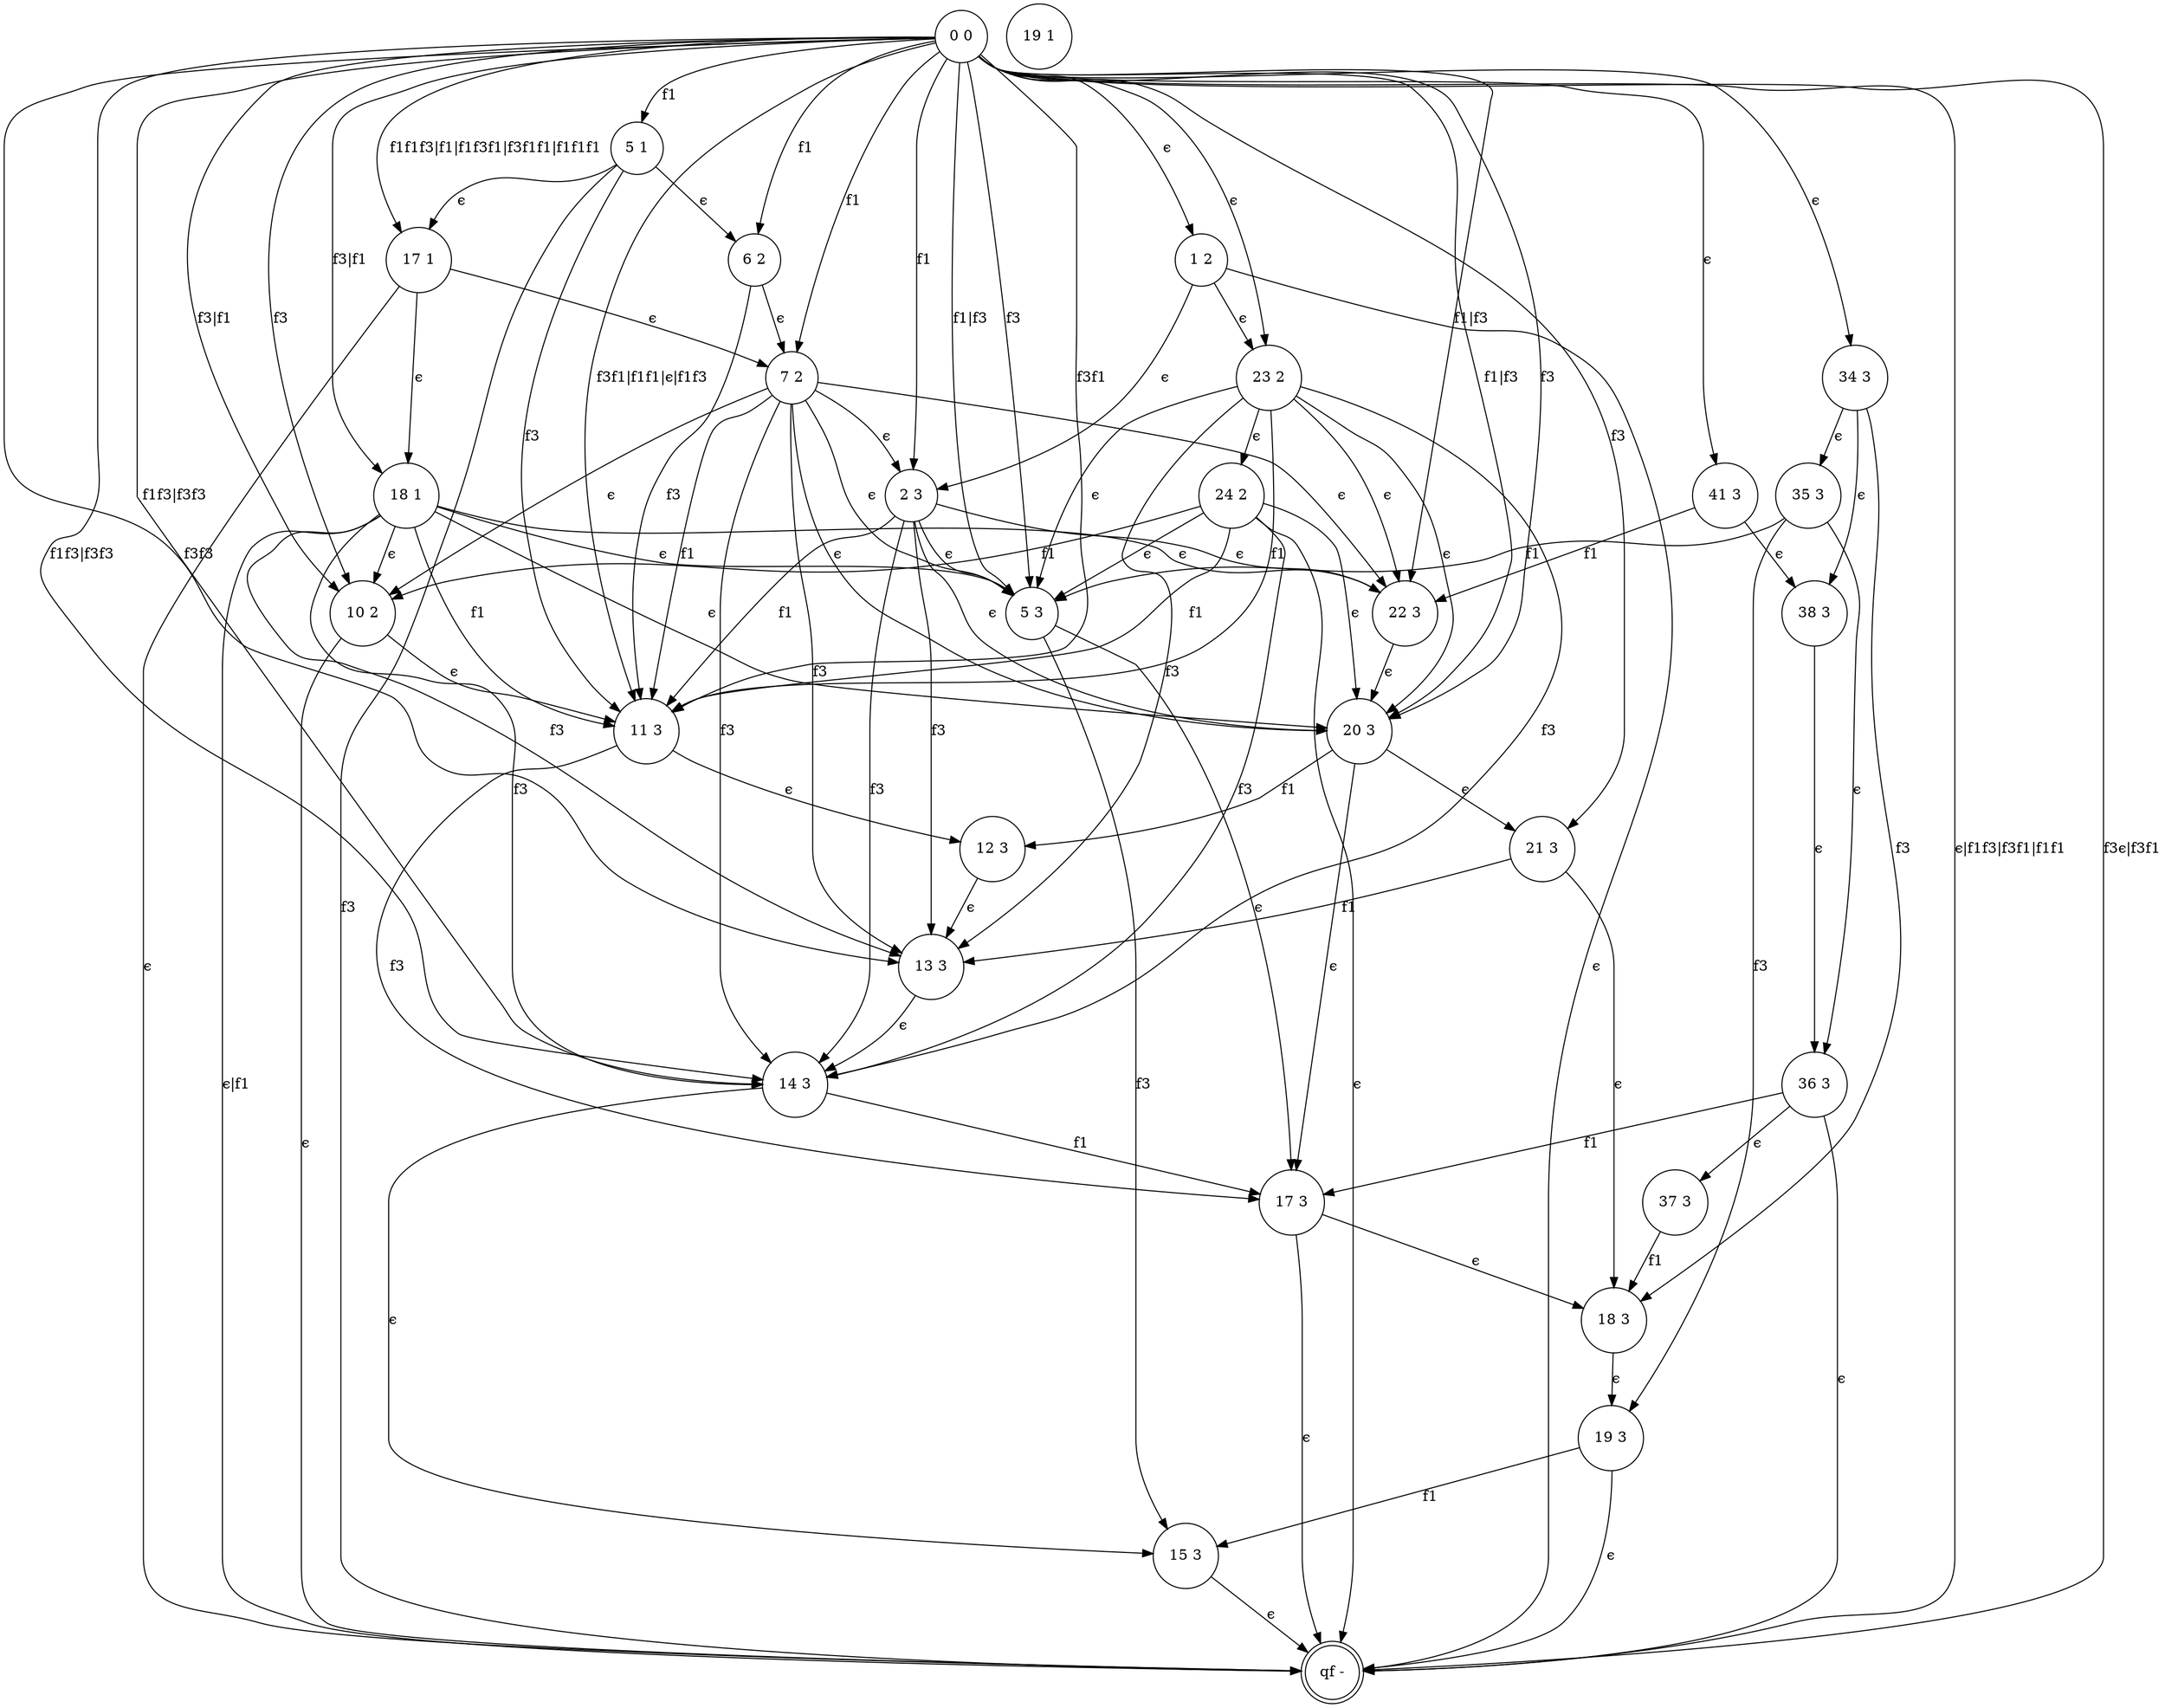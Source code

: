 digraph 61 {
	"11 3" [shape=circle]
	"12 3" [shape=circle]
	"13 3" [shape=circle]
	"14 3" [shape=circle]
	"15 3" [shape=circle]
	"17 3" [shape=circle]
	"18 3" [shape=circle]
	"19 3" [shape=circle]
	"1 2" [shape=circle]
	"2 3" [shape=circle]
	"5 3" [shape=circle]
	"20 3" [shape=circle]
	"21 3" [shape=circle]
	"22 3" [shape=circle]
	"23 2" [shape=circle]
	"24 2" [shape=circle]
	"10 2" [shape=circle]
	"11 3" [shape=circle]
	"6 2" [shape=circle]
	"7 2" [shape=circle]
	"2 3" [shape=circle]
	"11 3" [shape=circle]
	"34 3" [shape=circle]
	"35 3" [shape=circle]
	"36 3" [shape=circle]
	"37 3" [shape=circle]
	"38 3" [shape=circle]
	"41 3" [shape=circle]
	"5 1" [shape=circle]
	"6 2" [shape=circle]
	"17 1" [shape=circle]
	"7 2" [shape=circle]
	"2 3" [shape=circle]
	"18 1" [shape=circle]
	"11 3" [shape=circle]
	"qf -" [shape=doublecircle]
	"0 0" [shape=circle]
	"19 1" [shape=circle]
	"11 3" -> "12 3" [label="ϵ"]
	"12 3" -> "13 3" [label="ϵ"]
	"13 3" -> "14 3" [label="ϵ"]
	"14 3" -> "15 3" [label="ϵ"]
	"14 3" -> "17 3" [label=f1]
	"17 3" -> "18 3" [label="ϵ"]
	"18 3" -> "19 3" [label="ϵ"]
	"19 3" -> "15 3" [label=f1]
	"11 3" -> "17 3" [label=f3]
	"1 2" -> "2 3" [label="ϵ"]
	"5 3" -> "17 3" [label="ϵ"]
	"5 3" -> "15 3" [label=f3]
	"20 3" -> "17 3" [label="ϵ"]
	"20 3" -> "12 3" [label=f1]
	"20 3" -> "21 3" [label="ϵ"]
	"21 3" -> "18 3" [label="ϵ"]
	"21 3" -> "13 3" [label=f1]
	"22 3" -> "20 3" [label="ϵ"]
	"1 2" -> "23 2" [label="ϵ"]
	"23 2" -> "24 2" [label="ϵ"]
	"24 2" -> "10 2" [label=f1]
	"10 2" -> "11 3" [label="ϵ"]
	"6 2" -> "7 2" [label="ϵ"]
	"7 2" -> "2 3" [label="ϵ"]
	"34 3" -> "35 3" [label="ϵ"]
	"35 3" -> "5 3" [label=f1]
	"35 3" -> "36 3" [label="ϵ"]
	"36 3" -> "17 3" [label=f1]
	"36 3" -> "37 3" [label="ϵ"]
	"37 3" -> "18 3" [label=f1]
	"35 3" -> "19 3" [label=f3]
	"34 3" -> "38 3" [label="ϵ"]
	"38 3" -> "36 3" [label="ϵ"]
	"34 3" -> "18 3" [label=f3]
	"41 3" -> "38 3" [label="ϵ"]
	"41 3" -> "22 3" [label=f1]
	"5 1" -> "6 2" [label="ϵ"]
	"5 1" -> "17 1" [label="ϵ"]
	"17 1" -> "7 2" [label="ϵ"]
	"17 1" -> "18 1" [label="ϵ"]
	"15 3" -> "qf -" [label="ϵ"]
	"17 3" -> "qf -" [label="ϵ"]
	"19 3" -> "qf -" [label="ϵ"]
	"1 2" -> "qf -" [label="ϵ"]
	"24 2" -> "qf -" [label="ϵ"]
	"10 2" -> "qf -" [label="ϵ"]
	"36 3" -> "qf -" [label="ϵ"]
	"17 1" -> "qf -" [label="ϵ"]
	"0 0" -> "5 1" [label=f1]
	"0 0" -> "6 2" [label=f1]
	"0 0" -> "1 2" [label="ϵ"]
	"0 0" -> "2 3" [label=f1]
	"0 0" -> "34 3" [label="ϵ"]
	"0 0" -> "41 3" [label="ϵ"]
	"0 0" -> "21 3" [label=f3]
	"0 0" -> "7 2" [label=f1]
	"0 0" -> "23 2" [label="ϵ"]
	"0 0" -> "17 1" [label="f1f1f3|f1|f1f3f1|f3f1f1|f1f1f1"]
	"0 0" -> "18 1" [label="f3|f1"]
	"24 2" -> "5 3" [label="ϵ"]
	"24 2" -> "11 3" [label=f1]
	"24 2" -> "20 3" [label="ϵ"]
	"24 2" -> "14 3" [label=f3]
	"2 3" -> "22 3" [label="ϵ"]
	"2 3" -> "13 3" [label=f3]
	"2 3" -> "5 3" [label="ϵ"]
	"2 3" -> "11 3" [label=f1]
	"2 3" -> "20 3" [label="ϵ"]
	"2 3" -> "14 3" [label=f3]
	"23 2" -> "22 3" [label="ϵ"]
	"23 2" -> "13 3" [label=f3]
	"23 2" -> "5 3" [label="ϵ"]
	"23 2" -> "11 3" [label=f1]
	"23 2" -> "20 3" [label="ϵ"]
	"23 2" -> "14 3" [label=f3]
	"7 2" -> "22 3" [label="ϵ"]
	"7 2" -> "13 3" [label=f3]
	"7 2" -> "5 3" [label="ϵ"]
	"7 2" -> "11 3" [label=f1]
	"7 2" -> "20 3" [label="ϵ"]
	"7 2" -> "14 3" [label=f3]
	"18 1" -> "22 3" [label="ϵ"]
	"18 1" -> "13 3" [label=f3]
	"18 1" -> "5 3" [label="ϵ"]
	"18 1" -> "11 3" [label=f1]
	"18 1" -> "20 3" [label="ϵ"]
	"18 1" -> "14 3" [label=f3]
	"0 0" -> "22 3" [label="f1|f3"]
	"0 0" -> "13 3" [label="f1f3|f3f3"]
	"7 2" -> "10 2" [label="ϵ"]
	"18 1" -> "10 2" [label="ϵ"]
	"0 0" -> "10 2" [label="f3|f1"]
	"0 0" -> "5 3" [label="f1|f3"]
	"0 0" -> "14 3" [label="f1f3|f3f3"]
	"0 0" -> "20 3" [label="f1|f3"]
	"6 2" -> "11 3" [label=f3]
	"5 1" -> "qf -" [label=f3]
	"5 1" -> "11 3" [label=f3]
	"0 0" -> "qf -" [label="ϵ|f1f3|f3f1|f1f1"]
	"0 0" -> "11 3" [label="f3f1|f1f1|ϵ|f1f3"]
	"18 1" -> "qf -" [label="ϵ|f1"]
	"0 0" -> "10 2" [label=f3]
	"0 0" -> "5 3" [label=f3]
	"0 0" -> "11 3" [label=f3f1]
	"0 0" -> "20 3" [label=f3]
	"0 0" -> "14 3" [label=f3f3]
	"0 0" -> "qf -" [label="f3ϵ|f3f1"]
}
